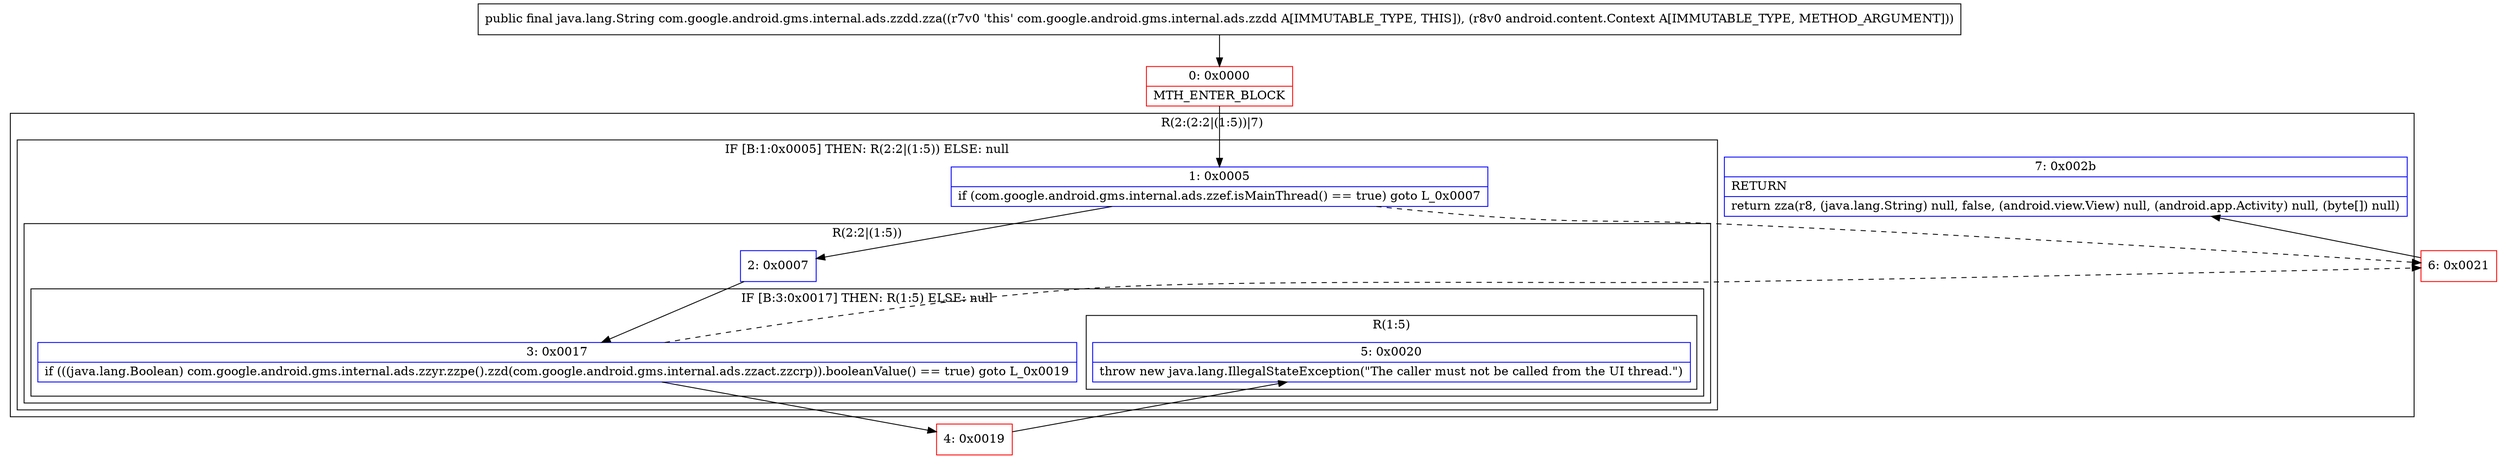 digraph "CFG forcom.google.android.gms.internal.ads.zzdd.zza(Landroid\/content\/Context;)Ljava\/lang\/String;" {
subgraph cluster_Region_465135556 {
label = "R(2:(2:2|(1:5))|7)";
node [shape=record,color=blue];
subgraph cluster_IfRegion_1686846980 {
label = "IF [B:1:0x0005] THEN: R(2:2|(1:5)) ELSE: null";
node [shape=record,color=blue];
Node_1 [shape=record,label="{1\:\ 0x0005|if (com.google.android.gms.internal.ads.zzef.isMainThread() == true) goto L_0x0007\l}"];
subgraph cluster_Region_1488112338 {
label = "R(2:2|(1:5))";
node [shape=record,color=blue];
Node_2 [shape=record,label="{2\:\ 0x0007}"];
subgraph cluster_IfRegion_2128729380 {
label = "IF [B:3:0x0017] THEN: R(1:5) ELSE: null";
node [shape=record,color=blue];
Node_3 [shape=record,label="{3\:\ 0x0017|if (((java.lang.Boolean) com.google.android.gms.internal.ads.zzyr.zzpe().zzd(com.google.android.gms.internal.ads.zzact.zzcrp)).booleanValue() == true) goto L_0x0019\l}"];
subgraph cluster_Region_783686267 {
label = "R(1:5)";
node [shape=record,color=blue];
Node_5 [shape=record,label="{5\:\ 0x0020|throw new java.lang.IllegalStateException(\"The caller must not be called from the UI thread.\")\l}"];
}
}
}
}
Node_7 [shape=record,label="{7\:\ 0x002b|RETURN\l|return zza(r8, (java.lang.String) null, false, (android.view.View) null, (android.app.Activity) null, (byte[]) null)\l}"];
}
Node_0 [shape=record,color=red,label="{0\:\ 0x0000|MTH_ENTER_BLOCK\l}"];
Node_4 [shape=record,color=red,label="{4\:\ 0x0019}"];
Node_6 [shape=record,color=red,label="{6\:\ 0x0021}"];
MethodNode[shape=record,label="{public final java.lang.String com.google.android.gms.internal.ads.zzdd.zza((r7v0 'this' com.google.android.gms.internal.ads.zzdd A[IMMUTABLE_TYPE, THIS]), (r8v0 android.content.Context A[IMMUTABLE_TYPE, METHOD_ARGUMENT])) }"];
MethodNode -> Node_0;
Node_1 -> Node_2;
Node_1 -> Node_6[style=dashed];
Node_2 -> Node_3;
Node_3 -> Node_4;
Node_3 -> Node_6[style=dashed];
Node_0 -> Node_1;
Node_4 -> Node_5;
Node_6 -> Node_7;
}

